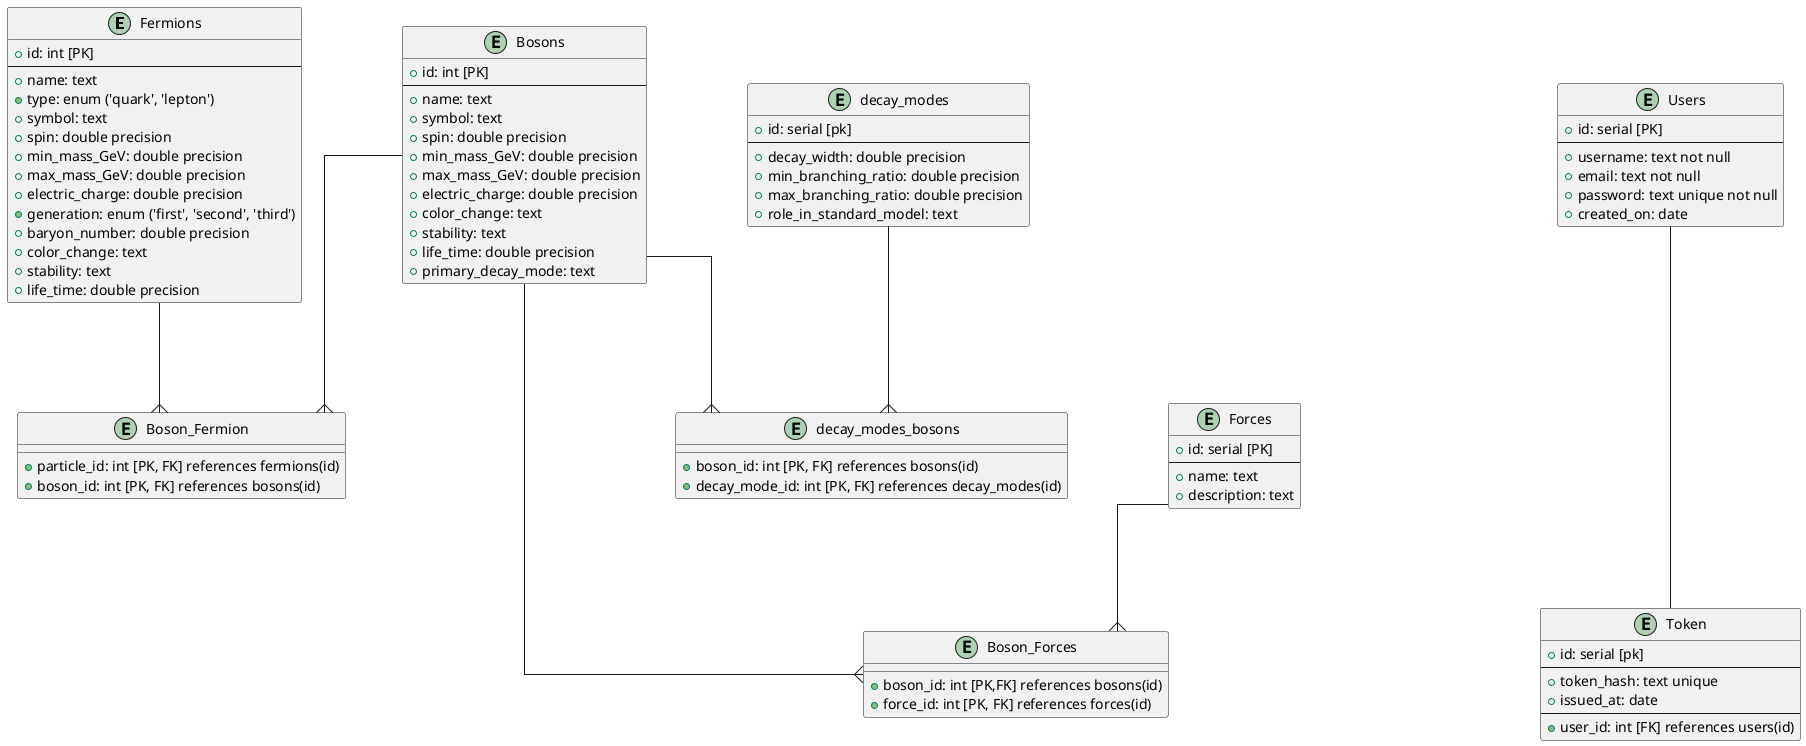 @startuml particles_database
skinparam {
    Nodesep 100
    Ranksep 100
    Linetype ortho
}

skinparam entity {
    BackgroundColor LightBlue
    FontSize 14
    ArrowThickness 1
}

entity "Fermions" as fermions {
    +id: int [PK]
    --
    +name: text
    +type: enum ('quark', 'lepton')
    +symbol: text
    +spin: double precision
    +min_mass_GeV: double precision
    +max_mass_GeV: double precision
    +electric_charge: double precision
    +generation: enum ('first', 'second', 'third')
    +baryon_number: double precision
    +color_change: text
    +stability: text
    +life_time: double precision
}

entity "Bosons" as bosons {
    +id: int [PK]
    --
    +name: text
    +symbol: text
    +spin: double precision
    +min_mass_GeV: double precision
    +max_mass_GeV: double precision
    +electric_charge: double precision
    +color_change: text
    +stability: text
    +life_time: double precision
    +primary_decay_mode: text
}

entity "Forces" as forces {
    +id: serial [PK]
    --
    +name: text
    +description: text
}

entity decay_modes {
    +id: serial [pk]
    --
    +decay_width: double precision
    +min_branching_ratio: double precision
    +max_branching_ratio: double precision
    +role_in_standard_model: text 
}

entity decay_modes_bosons {
    +boson_id: int [PK, FK] references bosons(id)
    +decay_mode_id: int [PK, FK] references decay_modes(id)
}


entity "Boson_Forces" as boson_forces {
    +boson_id: int [PK,FK] references bosons(id)
    +force_id: int [PK, FK] references forces(id)
}

entity "Boson_Fermion" as boson_fermion_interaction{
    +particle_id: int [PK, FK] references fermions(id)
    +boson_id: int [PK, FK] references bosons(id)
}

entity "Users" as users {
    +id: serial [PK]
    --
    +username: text not null
    +email: text not null
    +password: text unique not null
    +created_on: date
}

entity "Token" as tokens {
    +id: serial [pk]
    --
    +token_hash: text unique
    +issued_at: date
    --
    +user_id: int [FK] references users(id)
}

'relationships'

fermions --{ boson_fermion_interaction
bosons --{ boson_fermion_interaction
bosons ---{ boson_forces
forces --{ boson_forces
users --- tokens
decay_modes --{ decay_modes_bosons
bosons --{ decay_modes_bosons

@enduml


